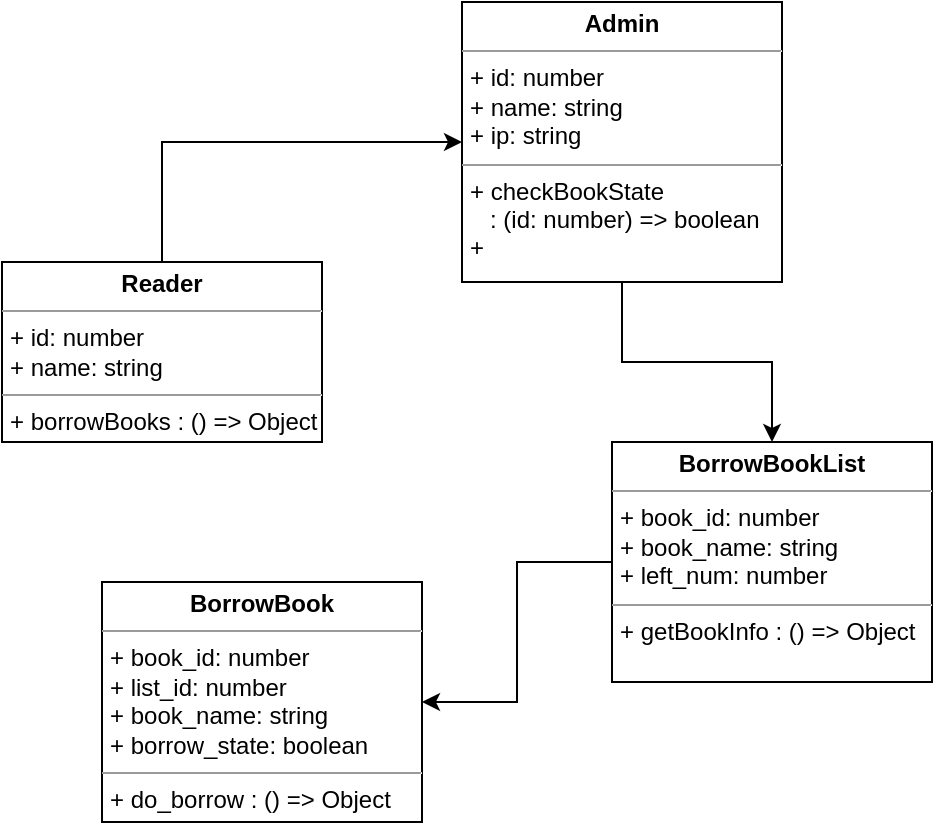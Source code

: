 <mxfile version="16.2.2" type="github">
  <diagram name="Page-1" id="c4acf3e9-155e-7222-9cf6-157b1a14988f">
    <mxGraphModel dx="1018" dy="585" grid="1" gridSize="10" guides="1" tooltips="1" connect="1" arrows="1" fold="1" page="1" pageScale="1" pageWidth="850" pageHeight="1100" background="none" math="0" shadow="0">
      <root>
        <mxCell id="0" />
        <mxCell id="1" parent="0" />
        <mxCell id="uGGYZdJpEUpTw4a7deU9-5" style="edgeStyle=orthogonalEdgeStyle;rounded=0;orthogonalLoop=1;jettySize=auto;html=1;exitX=0.5;exitY=0;exitDx=0;exitDy=0;entryX=0;entryY=0.5;entryDx=0;entryDy=0;" edge="1" parent="1" source="uGGYZdJpEUpTw4a7deU9-3" target="uGGYZdJpEUpTw4a7deU9-4">
          <mxGeometry relative="1" as="geometry" />
        </mxCell>
        <mxCell id="uGGYZdJpEUpTw4a7deU9-3" value="&lt;p style=&quot;margin: 0px ; margin-top: 4px ; text-align: center&quot;&gt;&lt;b&gt;Reader&lt;/b&gt;&lt;/p&gt;&lt;hr size=&quot;1&quot;&gt;&lt;p style=&quot;margin: 0px ; margin-left: 4px&quot;&gt;+ id: number&lt;/p&gt;&lt;p style=&quot;margin: 0px ; margin-left: 4px&quot;&gt;+ name: string&lt;/p&gt;&lt;hr size=&quot;1&quot;&gt;&lt;p style=&quot;margin: 0px ; margin-left: 4px&quot;&gt;+ borrowBooks : () =&amp;gt; Object&lt;/p&gt;" style="verticalAlign=top;align=left;overflow=fill;fontSize=12;fontFamily=Helvetica;html=1;" vertex="1" parent="1">
          <mxGeometry x="120" y="200" width="160" height="90" as="geometry" />
        </mxCell>
        <mxCell id="uGGYZdJpEUpTw4a7deU9-7" style="edgeStyle=orthogonalEdgeStyle;rounded=0;orthogonalLoop=1;jettySize=auto;html=1;exitX=0.5;exitY=1;exitDx=0;exitDy=0;" edge="1" parent="1" source="uGGYZdJpEUpTw4a7deU9-4" target="uGGYZdJpEUpTw4a7deU9-6">
          <mxGeometry relative="1" as="geometry" />
        </mxCell>
        <mxCell id="uGGYZdJpEUpTw4a7deU9-4" value="&lt;p style=&quot;margin: 0px ; margin-top: 4px ; text-align: center&quot;&gt;&lt;b&gt;Admin&lt;/b&gt;&lt;/p&gt;&lt;hr size=&quot;1&quot;&gt;&lt;p style=&quot;margin: 0px ; margin-left: 4px&quot;&gt;+ id: number&lt;/p&gt;&lt;p style=&quot;margin: 0px ; margin-left: 4px&quot;&gt;+ name: string&lt;/p&gt;&lt;p style=&quot;margin: 0px ; margin-left: 4px&quot;&gt;+ ip: string&lt;/p&gt;&lt;hr size=&quot;1&quot;&gt;&lt;p style=&quot;margin: 0px ; margin-left: 4px&quot;&gt;+ checkBookState&lt;/p&gt;&lt;p style=&quot;margin: 0px ; margin-left: 4px&quot;&gt;&amp;nbsp; &amp;nbsp;: (id: number) =&amp;gt;&amp;nbsp;&lt;span&gt;boolean&lt;/span&gt;&lt;/p&gt;&lt;p style=&quot;margin: 0px ; margin-left: 4px&quot;&gt;&lt;span&gt;+&amp;nbsp;&lt;/span&gt;&lt;/p&gt;" style="verticalAlign=top;align=left;overflow=fill;fontSize=12;fontFamily=Helvetica;html=1;" vertex="1" parent="1">
          <mxGeometry x="350" y="70" width="160" height="140" as="geometry" />
        </mxCell>
        <mxCell id="uGGYZdJpEUpTw4a7deU9-13" style="edgeStyle=orthogonalEdgeStyle;rounded=0;orthogonalLoop=1;jettySize=auto;html=1;exitX=0;exitY=0.5;exitDx=0;exitDy=0;entryX=1;entryY=0.5;entryDx=0;entryDy=0;" edge="1" parent="1" source="uGGYZdJpEUpTw4a7deU9-6" target="uGGYZdJpEUpTw4a7deU9-12">
          <mxGeometry relative="1" as="geometry" />
        </mxCell>
        <mxCell id="uGGYZdJpEUpTw4a7deU9-6" value="&lt;p style=&quot;margin: 0px ; margin-top: 4px ; text-align: center&quot;&gt;&lt;b&gt;BorrowBookList&lt;/b&gt;&lt;/p&gt;&lt;hr size=&quot;1&quot;&gt;&lt;p style=&quot;margin: 0px ; margin-left: 4px&quot;&gt;+ book_id: number&lt;/p&gt;&lt;p style=&quot;margin: 0px ; margin-left: 4px&quot;&gt;+ book_name: string&lt;/p&gt;&lt;p style=&quot;margin: 0px ; margin-left: 4px&quot;&gt;+ left_num: number&lt;/p&gt;&lt;hr size=&quot;1&quot;&gt;&lt;p style=&quot;margin: 0px ; margin-left: 4px&quot;&gt;+ getBookInfo : () =&amp;gt; Object&lt;/p&gt;" style="verticalAlign=top;align=left;overflow=fill;fontSize=12;fontFamily=Helvetica;html=1;" vertex="1" parent="1">
          <mxGeometry x="425" y="290" width="160" height="120" as="geometry" />
        </mxCell>
        <mxCell id="uGGYZdJpEUpTw4a7deU9-12" value="&lt;p style=&quot;margin: 0px ; margin-top: 4px ; text-align: center&quot;&gt;&lt;b&gt;BorrowBook&lt;/b&gt;&lt;/p&gt;&lt;hr size=&quot;1&quot;&gt;&lt;p style=&quot;margin: 0px ; margin-left: 4px&quot;&gt;+ book_id: number&lt;/p&gt;&lt;p style=&quot;margin: 0px ; margin-left: 4px&quot;&gt;+ list_id: number&lt;/p&gt;&lt;p style=&quot;margin: 0px ; margin-left: 4px&quot;&gt;+ book_name: string&lt;/p&gt;&lt;p style=&quot;margin: 0px ; margin-left: 4px&quot;&gt;+ borrow_state: boolean&lt;/p&gt;&lt;hr size=&quot;1&quot;&gt;&lt;p style=&quot;margin: 0px ; margin-left: 4px&quot;&gt;+ do_borrow : () =&amp;gt; Object&lt;/p&gt;" style="verticalAlign=top;align=left;overflow=fill;fontSize=12;fontFamily=Helvetica;html=1;" vertex="1" parent="1">
          <mxGeometry x="170" y="360" width="160" height="120" as="geometry" />
        </mxCell>
      </root>
    </mxGraphModel>
  </diagram>
</mxfile>
